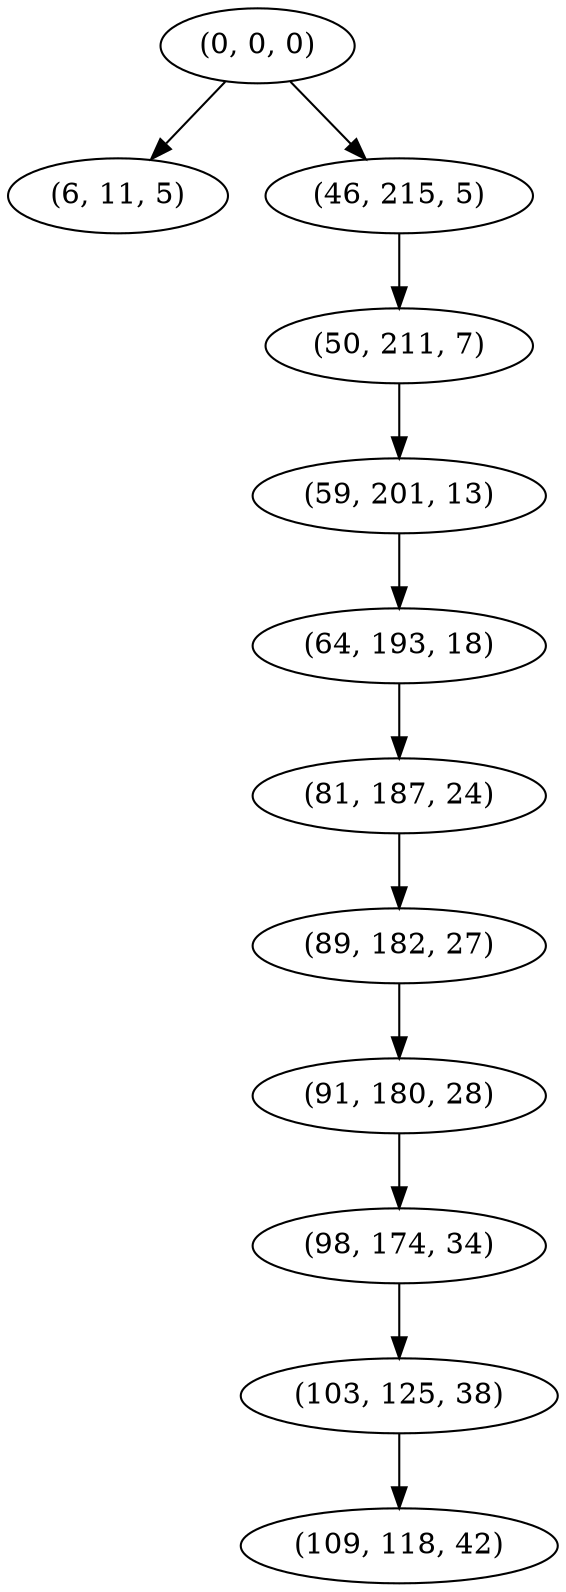 digraph tree {
    "(0, 0, 0)";
    "(6, 11, 5)";
    "(46, 215, 5)";
    "(50, 211, 7)";
    "(59, 201, 13)";
    "(64, 193, 18)";
    "(81, 187, 24)";
    "(89, 182, 27)";
    "(91, 180, 28)";
    "(98, 174, 34)";
    "(103, 125, 38)";
    "(109, 118, 42)";
    "(0, 0, 0)" -> "(6, 11, 5)";
    "(0, 0, 0)" -> "(46, 215, 5)";
    "(46, 215, 5)" -> "(50, 211, 7)";
    "(50, 211, 7)" -> "(59, 201, 13)";
    "(59, 201, 13)" -> "(64, 193, 18)";
    "(64, 193, 18)" -> "(81, 187, 24)";
    "(81, 187, 24)" -> "(89, 182, 27)";
    "(89, 182, 27)" -> "(91, 180, 28)";
    "(91, 180, 28)" -> "(98, 174, 34)";
    "(98, 174, 34)" -> "(103, 125, 38)";
    "(103, 125, 38)" -> "(109, 118, 42)";
}
